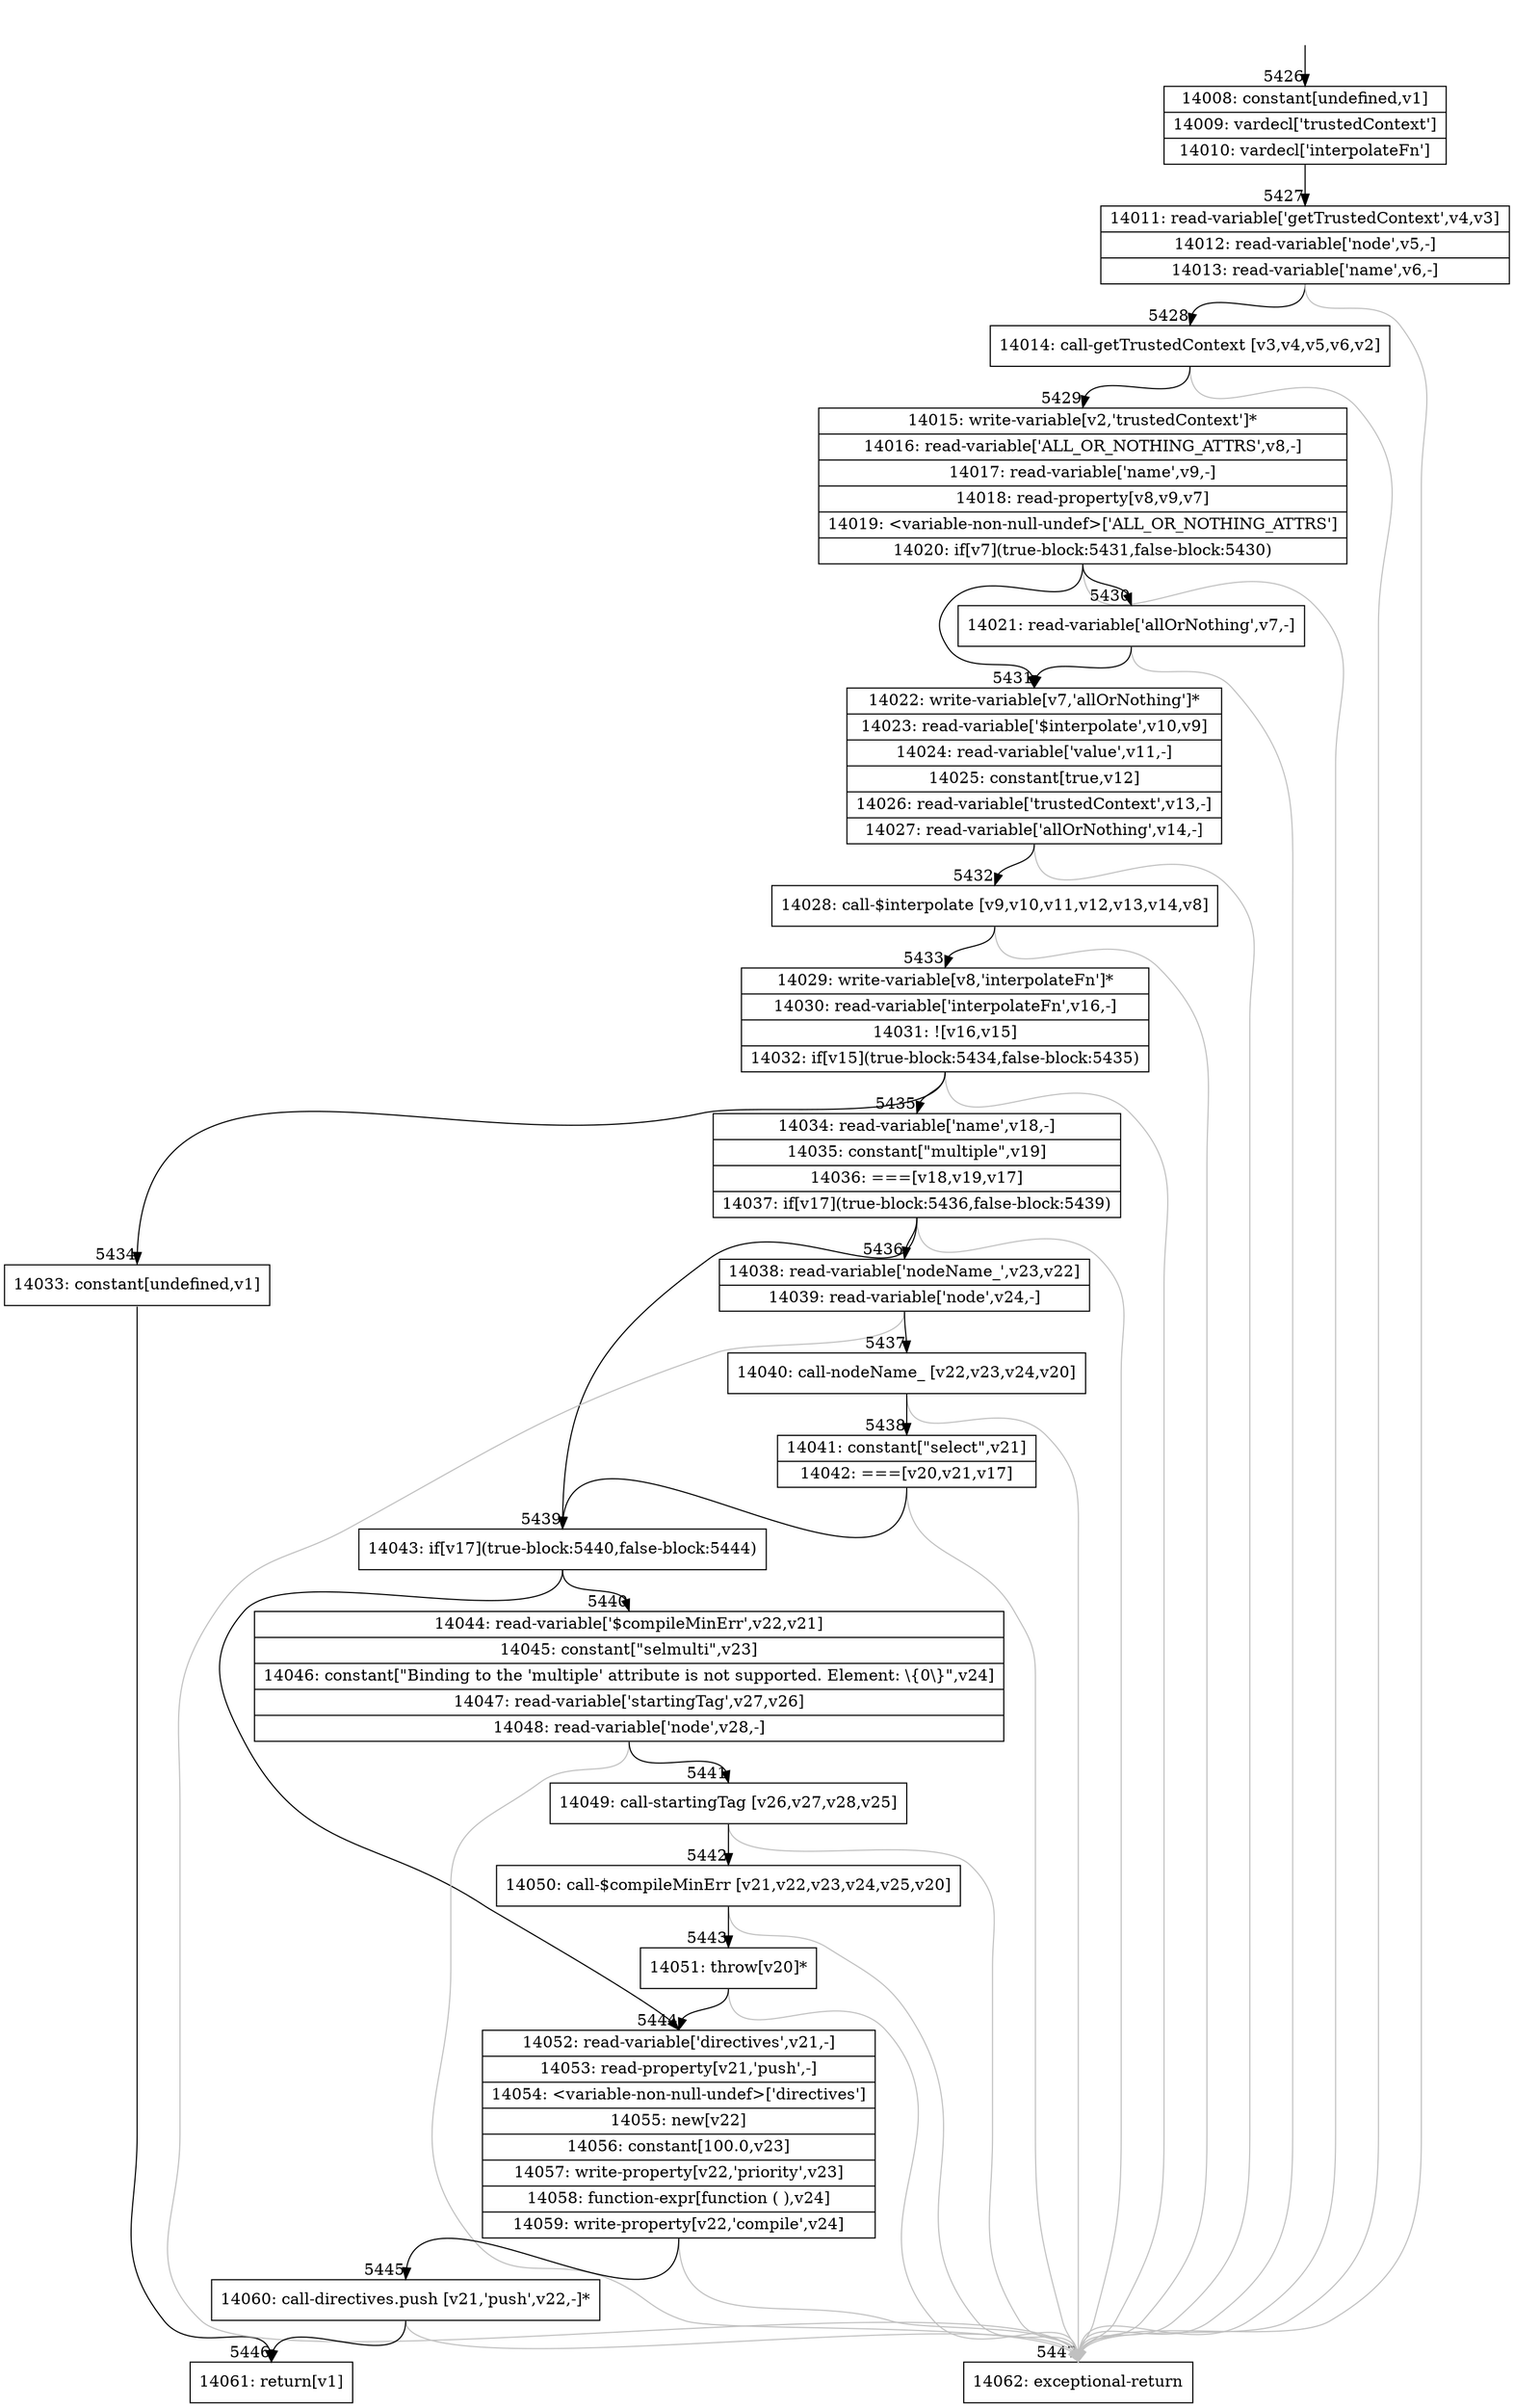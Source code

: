 digraph {
rankdir="TD"
BB_entry399[shape=none,label=""];
BB_entry399 -> BB5426 [tailport=s, headport=n, headlabel="    5426"]
BB5426 [shape=record label="{14008: constant[undefined,v1]|14009: vardecl['trustedContext']|14010: vardecl['interpolateFn']}" ] 
BB5426 -> BB5427 [tailport=s, headport=n, headlabel="      5427"]
BB5427 [shape=record label="{14011: read-variable['getTrustedContext',v4,v3]|14012: read-variable['node',v5,-]|14013: read-variable['name',v6,-]}" ] 
BB5427 -> BB5428 [tailport=s, headport=n, headlabel="      5428"]
BB5427 -> BB5447 [tailport=s, headport=n, color=gray, headlabel="      5447"]
BB5428 [shape=record label="{14014: call-getTrustedContext [v3,v4,v5,v6,v2]}" ] 
BB5428 -> BB5429 [tailport=s, headport=n, headlabel="      5429"]
BB5428 -> BB5447 [tailport=s, headport=n, color=gray]
BB5429 [shape=record label="{14015: write-variable[v2,'trustedContext']*|14016: read-variable['ALL_OR_NOTHING_ATTRS',v8,-]|14017: read-variable['name',v9,-]|14018: read-property[v8,v9,v7]|14019: \<variable-non-null-undef\>['ALL_OR_NOTHING_ATTRS']|14020: if[v7](true-block:5431,false-block:5430)}" ] 
BB5429 -> BB5431 [tailport=s, headport=n, headlabel="      5431"]
BB5429 -> BB5430 [tailport=s, headport=n, headlabel="      5430"]
BB5429 -> BB5447 [tailport=s, headport=n, color=gray]
BB5430 [shape=record label="{14021: read-variable['allOrNothing',v7,-]}" ] 
BB5430 -> BB5431 [tailport=s, headport=n]
BB5430 -> BB5447 [tailport=s, headport=n, color=gray]
BB5431 [shape=record label="{14022: write-variable[v7,'allOrNothing']*|14023: read-variable['$interpolate',v10,v9]|14024: read-variable['value',v11,-]|14025: constant[true,v12]|14026: read-variable['trustedContext',v13,-]|14027: read-variable['allOrNothing',v14,-]}" ] 
BB5431 -> BB5432 [tailport=s, headport=n, headlabel="      5432"]
BB5431 -> BB5447 [tailport=s, headport=n, color=gray]
BB5432 [shape=record label="{14028: call-$interpolate [v9,v10,v11,v12,v13,v14,v8]}" ] 
BB5432 -> BB5433 [tailport=s, headport=n, headlabel="      5433"]
BB5432 -> BB5447 [tailport=s, headport=n, color=gray]
BB5433 [shape=record label="{14029: write-variable[v8,'interpolateFn']*|14030: read-variable['interpolateFn',v16,-]|14031: ![v16,v15]|14032: if[v15](true-block:5434,false-block:5435)}" ] 
BB5433 -> BB5434 [tailport=s, headport=n, headlabel="      5434"]
BB5433 -> BB5435 [tailport=s, headport=n, headlabel="      5435"]
BB5433 -> BB5447 [tailport=s, headport=n, color=gray]
BB5434 [shape=record label="{14033: constant[undefined,v1]}" ] 
BB5434 -> BB5446 [tailport=s, headport=n, headlabel="      5446"]
BB5435 [shape=record label="{14034: read-variable['name',v18,-]|14035: constant[\"multiple\",v19]|14036: ===[v18,v19,v17]|14037: if[v17](true-block:5436,false-block:5439)}" ] 
BB5435 -> BB5439 [tailport=s, headport=n, headlabel="      5439"]
BB5435 -> BB5436 [tailport=s, headport=n, headlabel="      5436"]
BB5435 -> BB5447 [tailport=s, headport=n, color=gray]
BB5436 [shape=record label="{14038: read-variable['nodeName_',v23,v22]|14039: read-variable['node',v24,-]}" ] 
BB5436 -> BB5437 [tailport=s, headport=n, headlabel="      5437"]
BB5436 -> BB5447 [tailport=s, headport=n, color=gray]
BB5437 [shape=record label="{14040: call-nodeName_ [v22,v23,v24,v20]}" ] 
BB5437 -> BB5438 [tailport=s, headport=n, headlabel="      5438"]
BB5437 -> BB5447 [tailport=s, headport=n, color=gray]
BB5438 [shape=record label="{14041: constant[\"select\",v21]|14042: ===[v20,v21,v17]}" ] 
BB5438 -> BB5439 [tailport=s, headport=n]
BB5438 -> BB5447 [tailport=s, headport=n, color=gray]
BB5439 [shape=record label="{14043: if[v17](true-block:5440,false-block:5444)}" ] 
BB5439 -> BB5440 [tailport=s, headport=n, headlabel="      5440"]
BB5439 -> BB5444 [tailport=s, headport=n, headlabel="      5444"]
BB5440 [shape=record label="{14044: read-variable['$compileMinErr',v22,v21]|14045: constant[\"selmulti\",v23]|14046: constant[\"Binding to the 'multiple' attribute is not supported. Element: \\\{0\\\}\",v24]|14047: read-variable['startingTag',v27,v26]|14048: read-variable['node',v28,-]}" ] 
BB5440 -> BB5441 [tailport=s, headport=n, headlabel="      5441"]
BB5440 -> BB5447 [tailport=s, headport=n, color=gray]
BB5441 [shape=record label="{14049: call-startingTag [v26,v27,v28,v25]}" ] 
BB5441 -> BB5442 [tailport=s, headport=n, headlabel="      5442"]
BB5441 -> BB5447 [tailport=s, headport=n, color=gray]
BB5442 [shape=record label="{14050: call-$compileMinErr [v21,v22,v23,v24,v25,v20]}" ] 
BB5442 -> BB5443 [tailport=s, headport=n, headlabel="      5443"]
BB5442 -> BB5447 [tailport=s, headport=n, color=gray]
BB5443 [shape=record label="{14051: throw[v20]*}" ] 
BB5443 -> BB5444 [tailport=s, headport=n]
BB5443 -> BB5447 [tailport=s, headport=n, color=gray]
BB5444 [shape=record label="{14052: read-variable['directives',v21,-]|14053: read-property[v21,'push',-]|14054: \<variable-non-null-undef\>['directives']|14055: new[v22]|14056: constant[100.0,v23]|14057: write-property[v22,'priority',v23]|14058: function-expr[function ( ),v24]|14059: write-property[v22,'compile',v24]}" ] 
BB5444 -> BB5445 [tailport=s, headport=n, headlabel="      5445"]
BB5444 -> BB5447 [tailport=s, headport=n, color=gray]
BB5445 [shape=record label="{14060: call-directives.push [v21,'push',v22,-]*}" ] 
BB5445 -> BB5446 [tailport=s, headport=n]
BB5445 -> BB5447 [tailport=s, headport=n, color=gray]
BB5446 [shape=record label="{14061: return[v1]}" ] 
BB5447 [shape=record label="{14062: exceptional-return}" ] 
//#$~ 8549
}
